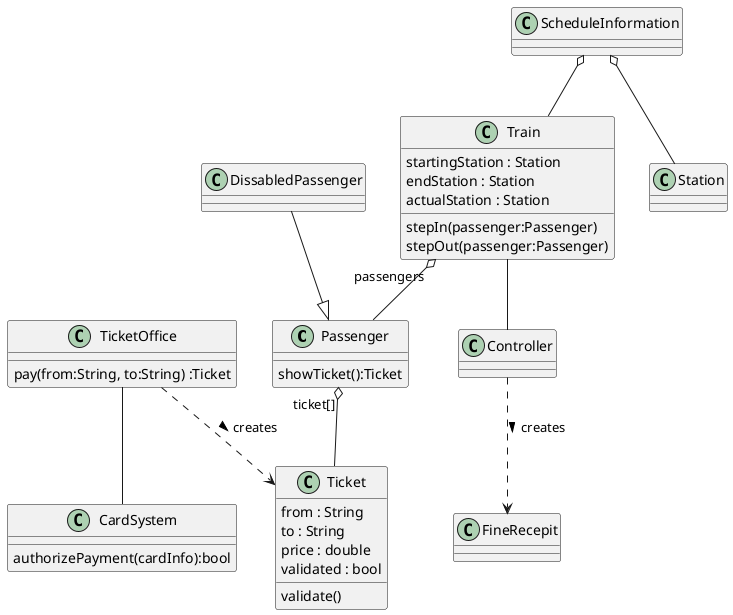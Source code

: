 @startuml

class Passenger{
    'ticket : Ticket[]
    showTicket():Ticket
}
class DissabledPassenger
class CardSystem{
    authorizePayment(cardInfo):bool
}
class Controller
class TicketOffice{
    pay(from:String, to:String) :Ticket
}

class Ticket {
    from : String 
    to : String
    price : double
    validated : bool
    validate()
}
class FineRecepit
class Train {
    startingStation : Station
    endStation : Station
    actualStation : Station

    stepIn(passenger:Passenger)
    stepOut(passenger:Passenger)
}
class ScheduleInformation

DissabledPassenger --|> Passenger
Passenger "ticket[]" o-- Ticket
TicketOffice ..> Ticket : > creates
Controller ..> FineRecepit : > creates
TicketOffice -- CardSystem

Train "passengers" o-- Passenger
Train -- Controller 


ScheduleInformation o-- Train
ScheduleInformation o-- Station

@enduml